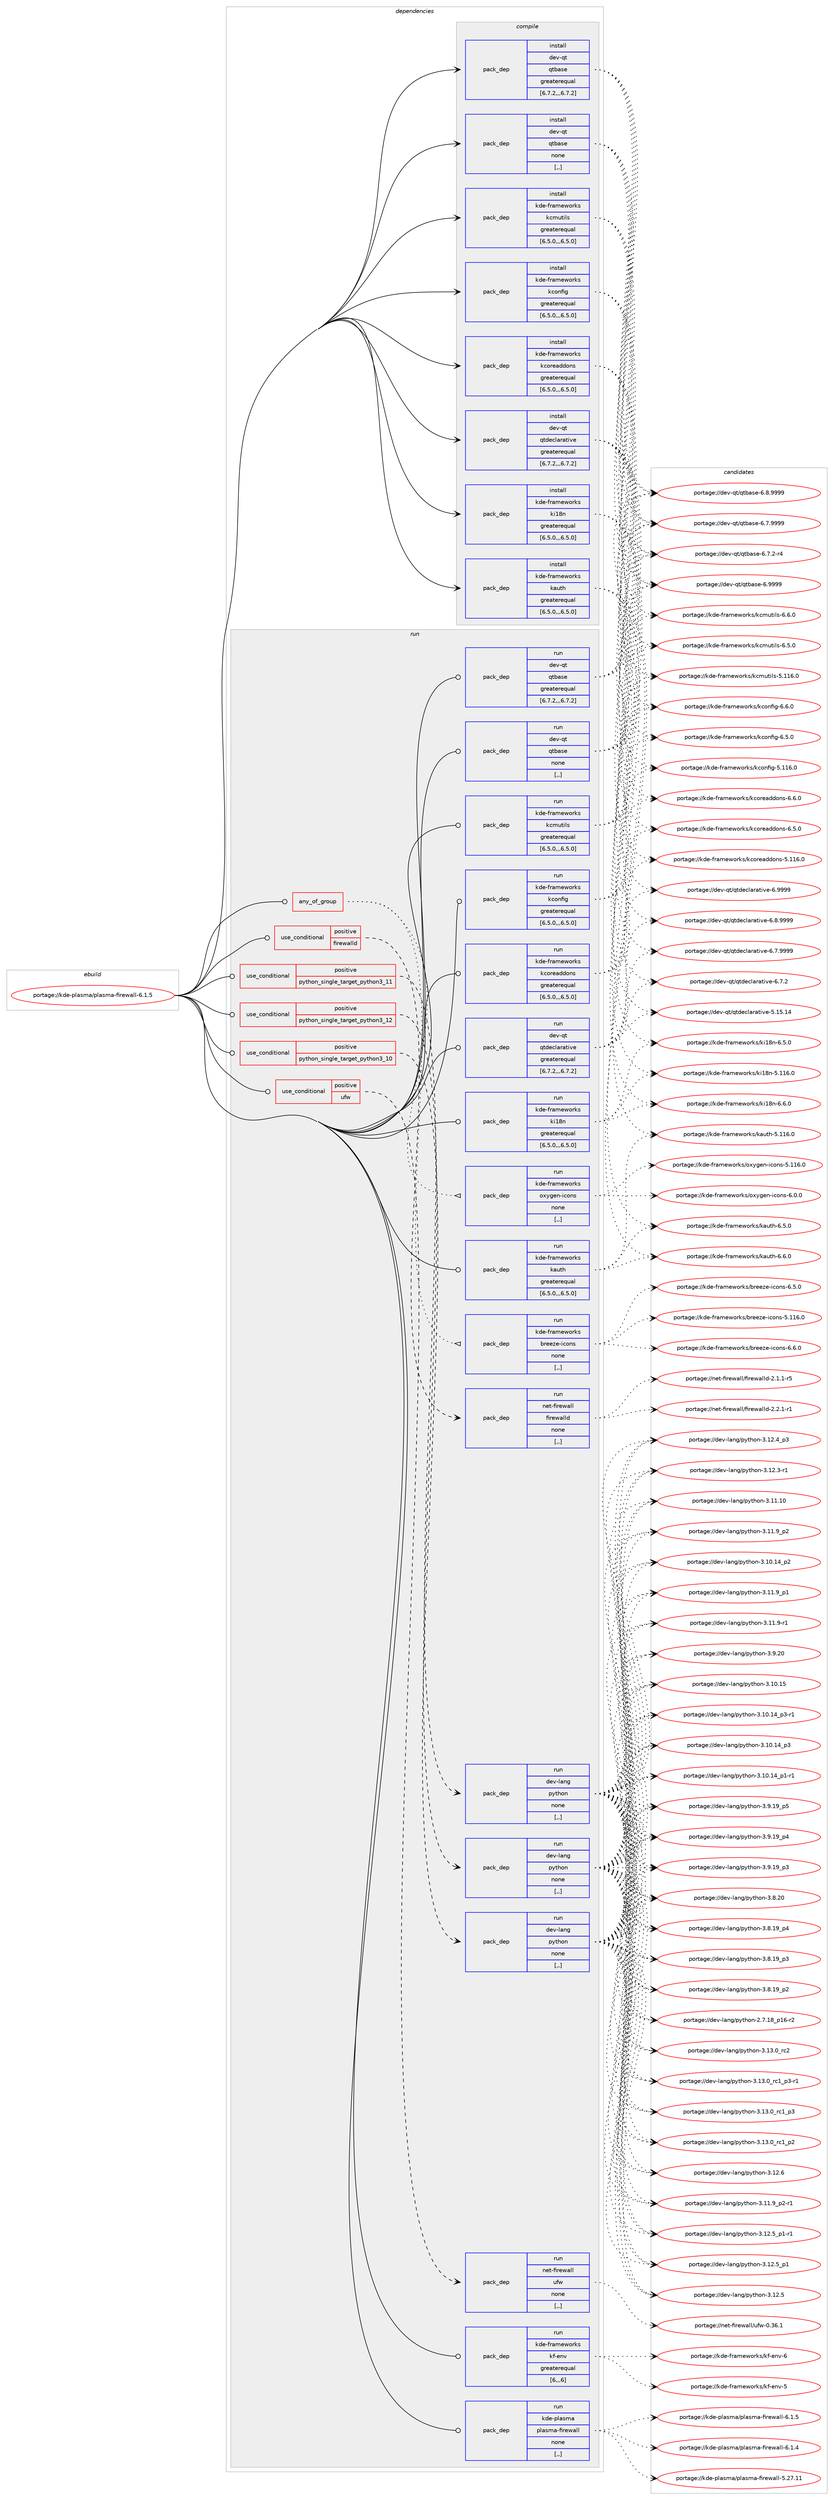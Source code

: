digraph prolog {

# *************
# Graph options
# *************

newrank=true;
concentrate=true;
compound=true;
graph [rankdir=LR,fontname=Helvetica,fontsize=10,ranksep=1.5];#, ranksep=2.5, nodesep=0.2];
edge  [arrowhead=vee];
node  [fontname=Helvetica,fontsize=10];

# **********
# The ebuild
# **********

subgraph cluster_leftcol {
color=gray;
label=<<i>ebuild</i>>;
id [label="portage://kde-plasma/plasma-firewall-6.1.5", color=red, width=4, href="../kde-plasma/plasma-firewall-6.1.5.svg"];
}

# ****************
# The dependencies
# ****************

subgraph cluster_midcol {
color=gray;
label=<<i>dependencies</i>>;
subgraph cluster_compile {
fillcolor="#eeeeee";
style=filled;
label=<<i>compile</i>>;
subgraph pack570674 {
dependency777311 [label=<<TABLE BORDER="0" CELLBORDER="1" CELLSPACING="0" CELLPADDING="4" WIDTH="220"><TR><TD ROWSPAN="6" CELLPADDING="30">pack_dep</TD></TR><TR><TD WIDTH="110">install</TD></TR><TR><TD>dev-qt</TD></TR><TR><TD>qtbase</TD></TR><TR><TD>greaterequal</TD></TR><TR><TD>[6.7.2,,,6.7.2]</TD></TR></TABLE>>, shape=none, color=blue];
}
id:e -> dependency777311:w [weight=20,style="solid",arrowhead="vee"];
subgraph pack570675 {
dependency777312 [label=<<TABLE BORDER="0" CELLBORDER="1" CELLSPACING="0" CELLPADDING="4" WIDTH="220"><TR><TD ROWSPAN="6" CELLPADDING="30">pack_dep</TD></TR><TR><TD WIDTH="110">install</TD></TR><TR><TD>dev-qt</TD></TR><TR><TD>qtbase</TD></TR><TR><TD>none</TD></TR><TR><TD>[,,]</TD></TR></TABLE>>, shape=none, color=blue];
}
id:e -> dependency777312:w [weight=20,style="solid",arrowhead="vee"];
subgraph pack570676 {
dependency777313 [label=<<TABLE BORDER="0" CELLBORDER="1" CELLSPACING="0" CELLPADDING="4" WIDTH="220"><TR><TD ROWSPAN="6" CELLPADDING="30">pack_dep</TD></TR><TR><TD WIDTH="110">install</TD></TR><TR><TD>dev-qt</TD></TR><TR><TD>qtdeclarative</TD></TR><TR><TD>greaterequal</TD></TR><TR><TD>[6.7.2,,,6.7.2]</TD></TR></TABLE>>, shape=none, color=blue];
}
id:e -> dependency777313:w [weight=20,style="solid",arrowhead="vee"];
subgraph pack570677 {
dependency777314 [label=<<TABLE BORDER="0" CELLBORDER="1" CELLSPACING="0" CELLPADDING="4" WIDTH="220"><TR><TD ROWSPAN="6" CELLPADDING="30">pack_dep</TD></TR><TR><TD WIDTH="110">install</TD></TR><TR><TD>kde-frameworks</TD></TR><TR><TD>kauth</TD></TR><TR><TD>greaterequal</TD></TR><TR><TD>[6.5.0,,,6.5.0]</TD></TR></TABLE>>, shape=none, color=blue];
}
id:e -> dependency777314:w [weight=20,style="solid",arrowhead="vee"];
subgraph pack570678 {
dependency777315 [label=<<TABLE BORDER="0" CELLBORDER="1" CELLSPACING="0" CELLPADDING="4" WIDTH="220"><TR><TD ROWSPAN="6" CELLPADDING="30">pack_dep</TD></TR><TR><TD WIDTH="110">install</TD></TR><TR><TD>kde-frameworks</TD></TR><TR><TD>kcmutils</TD></TR><TR><TD>greaterequal</TD></TR><TR><TD>[6.5.0,,,6.5.0]</TD></TR></TABLE>>, shape=none, color=blue];
}
id:e -> dependency777315:w [weight=20,style="solid",arrowhead="vee"];
subgraph pack570679 {
dependency777316 [label=<<TABLE BORDER="0" CELLBORDER="1" CELLSPACING="0" CELLPADDING="4" WIDTH="220"><TR><TD ROWSPAN="6" CELLPADDING="30">pack_dep</TD></TR><TR><TD WIDTH="110">install</TD></TR><TR><TD>kde-frameworks</TD></TR><TR><TD>kconfig</TD></TR><TR><TD>greaterequal</TD></TR><TR><TD>[6.5.0,,,6.5.0]</TD></TR></TABLE>>, shape=none, color=blue];
}
id:e -> dependency777316:w [weight=20,style="solid",arrowhead="vee"];
subgraph pack570680 {
dependency777317 [label=<<TABLE BORDER="0" CELLBORDER="1" CELLSPACING="0" CELLPADDING="4" WIDTH="220"><TR><TD ROWSPAN="6" CELLPADDING="30">pack_dep</TD></TR><TR><TD WIDTH="110">install</TD></TR><TR><TD>kde-frameworks</TD></TR><TR><TD>kcoreaddons</TD></TR><TR><TD>greaterequal</TD></TR><TR><TD>[6.5.0,,,6.5.0]</TD></TR></TABLE>>, shape=none, color=blue];
}
id:e -> dependency777317:w [weight=20,style="solid",arrowhead="vee"];
subgraph pack570681 {
dependency777318 [label=<<TABLE BORDER="0" CELLBORDER="1" CELLSPACING="0" CELLPADDING="4" WIDTH="220"><TR><TD ROWSPAN="6" CELLPADDING="30">pack_dep</TD></TR><TR><TD WIDTH="110">install</TD></TR><TR><TD>kde-frameworks</TD></TR><TR><TD>ki18n</TD></TR><TR><TD>greaterequal</TD></TR><TR><TD>[6.5.0,,,6.5.0]</TD></TR></TABLE>>, shape=none, color=blue];
}
id:e -> dependency777318:w [weight=20,style="solid",arrowhead="vee"];
}
subgraph cluster_compileandrun {
fillcolor="#eeeeee";
style=filled;
label=<<i>compile and run</i>>;
}
subgraph cluster_run {
fillcolor="#eeeeee";
style=filled;
label=<<i>run</i>>;
subgraph any5516 {
dependency777319 [label=<<TABLE BORDER="0" CELLBORDER="1" CELLSPACING="0" CELLPADDING="4"><TR><TD CELLPADDING="10">any_of_group</TD></TR></TABLE>>, shape=none, color=red];subgraph pack570682 {
dependency777320 [label=<<TABLE BORDER="0" CELLBORDER="1" CELLSPACING="0" CELLPADDING="4" WIDTH="220"><TR><TD ROWSPAN="6" CELLPADDING="30">pack_dep</TD></TR><TR><TD WIDTH="110">run</TD></TR><TR><TD>kde-frameworks</TD></TR><TR><TD>breeze-icons</TD></TR><TR><TD>none</TD></TR><TR><TD>[,,]</TD></TR></TABLE>>, shape=none, color=blue];
}
dependency777319:e -> dependency777320:w [weight=20,style="dotted",arrowhead="oinv"];
subgraph pack570683 {
dependency777321 [label=<<TABLE BORDER="0" CELLBORDER="1" CELLSPACING="0" CELLPADDING="4" WIDTH="220"><TR><TD ROWSPAN="6" CELLPADDING="30">pack_dep</TD></TR><TR><TD WIDTH="110">run</TD></TR><TR><TD>kde-frameworks</TD></TR><TR><TD>oxygen-icons</TD></TR><TR><TD>none</TD></TR><TR><TD>[,,]</TD></TR></TABLE>>, shape=none, color=blue];
}
dependency777319:e -> dependency777321:w [weight=20,style="dotted",arrowhead="oinv"];
}
id:e -> dependency777319:w [weight=20,style="solid",arrowhead="odot"];
subgraph cond200728 {
dependency777322 [label=<<TABLE BORDER="0" CELLBORDER="1" CELLSPACING="0" CELLPADDING="4"><TR><TD ROWSPAN="3" CELLPADDING="10">use_conditional</TD></TR><TR><TD>positive</TD></TR><TR><TD>firewalld</TD></TR></TABLE>>, shape=none, color=red];
subgraph pack570684 {
dependency777323 [label=<<TABLE BORDER="0" CELLBORDER="1" CELLSPACING="0" CELLPADDING="4" WIDTH="220"><TR><TD ROWSPAN="6" CELLPADDING="30">pack_dep</TD></TR><TR><TD WIDTH="110">run</TD></TR><TR><TD>net-firewall</TD></TR><TR><TD>firewalld</TD></TR><TR><TD>none</TD></TR><TR><TD>[,,]</TD></TR></TABLE>>, shape=none, color=blue];
}
dependency777322:e -> dependency777323:w [weight=20,style="dashed",arrowhead="vee"];
}
id:e -> dependency777322:w [weight=20,style="solid",arrowhead="odot"];
subgraph cond200729 {
dependency777324 [label=<<TABLE BORDER="0" CELLBORDER="1" CELLSPACING="0" CELLPADDING="4"><TR><TD ROWSPAN="3" CELLPADDING="10">use_conditional</TD></TR><TR><TD>positive</TD></TR><TR><TD>python_single_target_python3_10</TD></TR></TABLE>>, shape=none, color=red];
subgraph pack570685 {
dependency777325 [label=<<TABLE BORDER="0" CELLBORDER="1" CELLSPACING="0" CELLPADDING="4" WIDTH="220"><TR><TD ROWSPAN="6" CELLPADDING="30">pack_dep</TD></TR><TR><TD WIDTH="110">run</TD></TR><TR><TD>dev-lang</TD></TR><TR><TD>python</TD></TR><TR><TD>none</TD></TR><TR><TD>[,,]</TD></TR></TABLE>>, shape=none, color=blue];
}
dependency777324:e -> dependency777325:w [weight=20,style="dashed",arrowhead="vee"];
}
id:e -> dependency777324:w [weight=20,style="solid",arrowhead="odot"];
subgraph cond200730 {
dependency777326 [label=<<TABLE BORDER="0" CELLBORDER="1" CELLSPACING="0" CELLPADDING="4"><TR><TD ROWSPAN="3" CELLPADDING="10">use_conditional</TD></TR><TR><TD>positive</TD></TR><TR><TD>python_single_target_python3_11</TD></TR></TABLE>>, shape=none, color=red];
subgraph pack570686 {
dependency777327 [label=<<TABLE BORDER="0" CELLBORDER="1" CELLSPACING="0" CELLPADDING="4" WIDTH="220"><TR><TD ROWSPAN="6" CELLPADDING="30">pack_dep</TD></TR><TR><TD WIDTH="110">run</TD></TR><TR><TD>dev-lang</TD></TR><TR><TD>python</TD></TR><TR><TD>none</TD></TR><TR><TD>[,,]</TD></TR></TABLE>>, shape=none, color=blue];
}
dependency777326:e -> dependency777327:w [weight=20,style="dashed",arrowhead="vee"];
}
id:e -> dependency777326:w [weight=20,style="solid",arrowhead="odot"];
subgraph cond200731 {
dependency777328 [label=<<TABLE BORDER="0" CELLBORDER="1" CELLSPACING="0" CELLPADDING="4"><TR><TD ROWSPAN="3" CELLPADDING="10">use_conditional</TD></TR><TR><TD>positive</TD></TR><TR><TD>python_single_target_python3_12</TD></TR></TABLE>>, shape=none, color=red];
subgraph pack570687 {
dependency777329 [label=<<TABLE BORDER="0" CELLBORDER="1" CELLSPACING="0" CELLPADDING="4" WIDTH="220"><TR><TD ROWSPAN="6" CELLPADDING="30">pack_dep</TD></TR><TR><TD WIDTH="110">run</TD></TR><TR><TD>dev-lang</TD></TR><TR><TD>python</TD></TR><TR><TD>none</TD></TR><TR><TD>[,,]</TD></TR></TABLE>>, shape=none, color=blue];
}
dependency777328:e -> dependency777329:w [weight=20,style="dashed",arrowhead="vee"];
}
id:e -> dependency777328:w [weight=20,style="solid",arrowhead="odot"];
subgraph cond200732 {
dependency777330 [label=<<TABLE BORDER="0" CELLBORDER="1" CELLSPACING="0" CELLPADDING="4"><TR><TD ROWSPAN="3" CELLPADDING="10">use_conditional</TD></TR><TR><TD>positive</TD></TR><TR><TD>ufw</TD></TR></TABLE>>, shape=none, color=red];
subgraph pack570688 {
dependency777331 [label=<<TABLE BORDER="0" CELLBORDER="1" CELLSPACING="0" CELLPADDING="4" WIDTH="220"><TR><TD ROWSPAN="6" CELLPADDING="30">pack_dep</TD></TR><TR><TD WIDTH="110">run</TD></TR><TR><TD>net-firewall</TD></TR><TR><TD>ufw</TD></TR><TR><TD>none</TD></TR><TR><TD>[,,]</TD></TR></TABLE>>, shape=none, color=blue];
}
dependency777330:e -> dependency777331:w [weight=20,style="dashed",arrowhead="vee"];
}
id:e -> dependency777330:w [weight=20,style="solid",arrowhead="odot"];
subgraph pack570689 {
dependency777332 [label=<<TABLE BORDER="0" CELLBORDER="1" CELLSPACING="0" CELLPADDING="4" WIDTH="220"><TR><TD ROWSPAN="6" CELLPADDING="30">pack_dep</TD></TR><TR><TD WIDTH="110">run</TD></TR><TR><TD>dev-qt</TD></TR><TR><TD>qtbase</TD></TR><TR><TD>greaterequal</TD></TR><TR><TD>[6.7.2,,,6.7.2]</TD></TR></TABLE>>, shape=none, color=blue];
}
id:e -> dependency777332:w [weight=20,style="solid",arrowhead="odot"];
subgraph pack570690 {
dependency777333 [label=<<TABLE BORDER="0" CELLBORDER="1" CELLSPACING="0" CELLPADDING="4" WIDTH="220"><TR><TD ROWSPAN="6" CELLPADDING="30">pack_dep</TD></TR><TR><TD WIDTH="110">run</TD></TR><TR><TD>dev-qt</TD></TR><TR><TD>qtbase</TD></TR><TR><TD>none</TD></TR><TR><TD>[,,]</TD></TR></TABLE>>, shape=none, color=blue];
}
id:e -> dependency777333:w [weight=20,style="solid",arrowhead="odot"];
subgraph pack570691 {
dependency777334 [label=<<TABLE BORDER="0" CELLBORDER="1" CELLSPACING="0" CELLPADDING="4" WIDTH="220"><TR><TD ROWSPAN="6" CELLPADDING="30">pack_dep</TD></TR><TR><TD WIDTH="110">run</TD></TR><TR><TD>dev-qt</TD></TR><TR><TD>qtdeclarative</TD></TR><TR><TD>greaterequal</TD></TR><TR><TD>[6.7.2,,,6.7.2]</TD></TR></TABLE>>, shape=none, color=blue];
}
id:e -> dependency777334:w [weight=20,style="solid",arrowhead="odot"];
subgraph pack570692 {
dependency777335 [label=<<TABLE BORDER="0" CELLBORDER="1" CELLSPACING="0" CELLPADDING="4" WIDTH="220"><TR><TD ROWSPAN="6" CELLPADDING="30">pack_dep</TD></TR><TR><TD WIDTH="110">run</TD></TR><TR><TD>kde-frameworks</TD></TR><TR><TD>kauth</TD></TR><TR><TD>greaterequal</TD></TR><TR><TD>[6.5.0,,,6.5.0]</TD></TR></TABLE>>, shape=none, color=blue];
}
id:e -> dependency777335:w [weight=20,style="solid",arrowhead="odot"];
subgraph pack570693 {
dependency777336 [label=<<TABLE BORDER="0" CELLBORDER="1" CELLSPACING="0" CELLPADDING="4" WIDTH="220"><TR><TD ROWSPAN="6" CELLPADDING="30">pack_dep</TD></TR><TR><TD WIDTH="110">run</TD></TR><TR><TD>kde-frameworks</TD></TR><TR><TD>kcmutils</TD></TR><TR><TD>greaterequal</TD></TR><TR><TD>[6.5.0,,,6.5.0]</TD></TR></TABLE>>, shape=none, color=blue];
}
id:e -> dependency777336:w [weight=20,style="solid",arrowhead="odot"];
subgraph pack570694 {
dependency777337 [label=<<TABLE BORDER="0" CELLBORDER="1" CELLSPACING="0" CELLPADDING="4" WIDTH="220"><TR><TD ROWSPAN="6" CELLPADDING="30">pack_dep</TD></TR><TR><TD WIDTH="110">run</TD></TR><TR><TD>kde-frameworks</TD></TR><TR><TD>kconfig</TD></TR><TR><TD>greaterequal</TD></TR><TR><TD>[6.5.0,,,6.5.0]</TD></TR></TABLE>>, shape=none, color=blue];
}
id:e -> dependency777337:w [weight=20,style="solid",arrowhead="odot"];
subgraph pack570695 {
dependency777338 [label=<<TABLE BORDER="0" CELLBORDER="1" CELLSPACING="0" CELLPADDING="4" WIDTH="220"><TR><TD ROWSPAN="6" CELLPADDING="30">pack_dep</TD></TR><TR><TD WIDTH="110">run</TD></TR><TR><TD>kde-frameworks</TD></TR><TR><TD>kcoreaddons</TD></TR><TR><TD>greaterequal</TD></TR><TR><TD>[6.5.0,,,6.5.0]</TD></TR></TABLE>>, shape=none, color=blue];
}
id:e -> dependency777338:w [weight=20,style="solid",arrowhead="odot"];
subgraph pack570696 {
dependency777339 [label=<<TABLE BORDER="0" CELLBORDER="1" CELLSPACING="0" CELLPADDING="4" WIDTH="220"><TR><TD ROWSPAN="6" CELLPADDING="30">pack_dep</TD></TR><TR><TD WIDTH="110">run</TD></TR><TR><TD>kde-frameworks</TD></TR><TR><TD>kf-env</TD></TR><TR><TD>greaterequal</TD></TR><TR><TD>[6,,,6]</TD></TR></TABLE>>, shape=none, color=blue];
}
id:e -> dependency777339:w [weight=20,style="solid",arrowhead="odot"];
subgraph pack570697 {
dependency777340 [label=<<TABLE BORDER="0" CELLBORDER="1" CELLSPACING="0" CELLPADDING="4" WIDTH="220"><TR><TD ROWSPAN="6" CELLPADDING="30">pack_dep</TD></TR><TR><TD WIDTH="110">run</TD></TR><TR><TD>kde-frameworks</TD></TR><TR><TD>ki18n</TD></TR><TR><TD>greaterequal</TD></TR><TR><TD>[6.5.0,,,6.5.0]</TD></TR></TABLE>>, shape=none, color=blue];
}
id:e -> dependency777340:w [weight=20,style="solid",arrowhead="odot"];
subgraph pack570698 {
dependency777341 [label=<<TABLE BORDER="0" CELLBORDER="1" CELLSPACING="0" CELLPADDING="4" WIDTH="220"><TR><TD ROWSPAN="6" CELLPADDING="30">pack_dep</TD></TR><TR><TD WIDTH="110">run</TD></TR><TR><TD>kde-plasma</TD></TR><TR><TD>plasma-firewall</TD></TR><TR><TD>none</TD></TR><TR><TD>[,,]</TD></TR></TABLE>>, shape=none, color=blue];
}
id:e -> dependency777341:w [weight=20,style="solid",arrowhead="odot"];
}
}

# **************
# The candidates
# **************

subgraph cluster_choices {
rank=same;
color=gray;
label=<<i>candidates</i>>;

subgraph choice570674 {
color=black;
nodesep=1;
choice1001011184511311647113116989711510145544657575757 [label="portage://dev-qt/qtbase-6.9999", color=red, width=4,href="../dev-qt/qtbase-6.9999.svg"];
choice10010111845113116471131169897115101455446564657575757 [label="portage://dev-qt/qtbase-6.8.9999", color=red, width=4,href="../dev-qt/qtbase-6.8.9999.svg"];
choice10010111845113116471131169897115101455446554657575757 [label="portage://dev-qt/qtbase-6.7.9999", color=red, width=4,href="../dev-qt/qtbase-6.7.9999.svg"];
choice100101118451131164711311698971151014554465546504511452 [label="portage://dev-qt/qtbase-6.7.2-r4", color=red, width=4,href="../dev-qt/qtbase-6.7.2-r4.svg"];
dependency777311:e -> choice1001011184511311647113116989711510145544657575757:w [style=dotted,weight="100"];
dependency777311:e -> choice10010111845113116471131169897115101455446564657575757:w [style=dotted,weight="100"];
dependency777311:e -> choice10010111845113116471131169897115101455446554657575757:w [style=dotted,weight="100"];
dependency777311:e -> choice100101118451131164711311698971151014554465546504511452:w [style=dotted,weight="100"];
}
subgraph choice570675 {
color=black;
nodesep=1;
choice1001011184511311647113116989711510145544657575757 [label="portage://dev-qt/qtbase-6.9999", color=red, width=4,href="../dev-qt/qtbase-6.9999.svg"];
choice10010111845113116471131169897115101455446564657575757 [label="portage://dev-qt/qtbase-6.8.9999", color=red, width=4,href="../dev-qt/qtbase-6.8.9999.svg"];
choice10010111845113116471131169897115101455446554657575757 [label="portage://dev-qt/qtbase-6.7.9999", color=red, width=4,href="../dev-qt/qtbase-6.7.9999.svg"];
choice100101118451131164711311698971151014554465546504511452 [label="portage://dev-qt/qtbase-6.7.2-r4", color=red, width=4,href="../dev-qt/qtbase-6.7.2-r4.svg"];
dependency777312:e -> choice1001011184511311647113116989711510145544657575757:w [style=dotted,weight="100"];
dependency777312:e -> choice10010111845113116471131169897115101455446564657575757:w [style=dotted,weight="100"];
dependency777312:e -> choice10010111845113116471131169897115101455446554657575757:w [style=dotted,weight="100"];
dependency777312:e -> choice100101118451131164711311698971151014554465546504511452:w [style=dotted,weight="100"];
}
subgraph choice570676 {
color=black;
nodesep=1;
choice100101118451131164711311610010199108971149711610511810145544657575757 [label="portage://dev-qt/qtdeclarative-6.9999", color=red, width=4,href="../dev-qt/qtdeclarative-6.9999.svg"];
choice1001011184511311647113116100101991089711497116105118101455446564657575757 [label="portage://dev-qt/qtdeclarative-6.8.9999", color=red, width=4,href="../dev-qt/qtdeclarative-6.8.9999.svg"];
choice1001011184511311647113116100101991089711497116105118101455446554657575757 [label="portage://dev-qt/qtdeclarative-6.7.9999", color=red, width=4,href="../dev-qt/qtdeclarative-6.7.9999.svg"];
choice1001011184511311647113116100101991089711497116105118101455446554650 [label="portage://dev-qt/qtdeclarative-6.7.2", color=red, width=4,href="../dev-qt/qtdeclarative-6.7.2.svg"];
choice10010111845113116471131161001019910897114971161051181014553464953464952 [label="portage://dev-qt/qtdeclarative-5.15.14", color=red, width=4,href="../dev-qt/qtdeclarative-5.15.14.svg"];
dependency777313:e -> choice100101118451131164711311610010199108971149711610511810145544657575757:w [style=dotted,weight="100"];
dependency777313:e -> choice1001011184511311647113116100101991089711497116105118101455446564657575757:w [style=dotted,weight="100"];
dependency777313:e -> choice1001011184511311647113116100101991089711497116105118101455446554657575757:w [style=dotted,weight="100"];
dependency777313:e -> choice1001011184511311647113116100101991089711497116105118101455446554650:w [style=dotted,weight="100"];
dependency777313:e -> choice10010111845113116471131161001019910897114971161051181014553464953464952:w [style=dotted,weight="100"];
}
subgraph choice570677 {
color=black;
nodesep=1;
choice10710010145102114971091011191111141071154710797117116104455446544648 [label="portage://kde-frameworks/kauth-6.6.0", color=red, width=4,href="../kde-frameworks/kauth-6.6.0.svg"];
choice10710010145102114971091011191111141071154710797117116104455446534648 [label="portage://kde-frameworks/kauth-6.5.0", color=red, width=4,href="../kde-frameworks/kauth-6.5.0.svg"];
choice107100101451021149710910111911111410711547107971171161044553464949544648 [label="portage://kde-frameworks/kauth-5.116.0", color=red, width=4,href="../kde-frameworks/kauth-5.116.0.svg"];
dependency777314:e -> choice10710010145102114971091011191111141071154710797117116104455446544648:w [style=dotted,weight="100"];
dependency777314:e -> choice10710010145102114971091011191111141071154710797117116104455446534648:w [style=dotted,weight="100"];
dependency777314:e -> choice107100101451021149710910111911111410711547107971171161044553464949544648:w [style=dotted,weight="100"];
}
subgraph choice570678 {
color=black;
nodesep=1;
choice10710010145102114971091011191111141071154710799109117116105108115455446544648 [label="portage://kde-frameworks/kcmutils-6.6.0", color=red, width=4,href="../kde-frameworks/kcmutils-6.6.0.svg"];
choice10710010145102114971091011191111141071154710799109117116105108115455446534648 [label="portage://kde-frameworks/kcmutils-6.5.0", color=red, width=4,href="../kde-frameworks/kcmutils-6.5.0.svg"];
choice107100101451021149710910111911111410711547107991091171161051081154553464949544648 [label="portage://kde-frameworks/kcmutils-5.116.0", color=red, width=4,href="../kde-frameworks/kcmutils-5.116.0.svg"];
dependency777315:e -> choice10710010145102114971091011191111141071154710799109117116105108115455446544648:w [style=dotted,weight="100"];
dependency777315:e -> choice10710010145102114971091011191111141071154710799109117116105108115455446534648:w [style=dotted,weight="100"];
dependency777315:e -> choice107100101451021149710910111911111410711547107991091171161051081154553464949544648:w [style=dotted,weight="100"];
}
subgraph choice570679 {
color=black;
nodesep=1;
choice10710010145102114971091011191111141071154710799111110102105103455446544648 [label="portage://kde-frameworks/kconfig-6.6.0", color=red, width=4,href="../kde-frameworks/kconfig-6.6.0.svg"];
choice10710010145102114971091011191111141071154710799111110102105103455446534648 [label="portage://kde-frameworks/kconfig-6.5.0", color=red, width=4,href="../kde-frameworks/kconfig-6.5.0.svg"];
choice107100101451021149710910111911111410711547107991111101021051034553464949544648 [label="portage://kde-frameworks/kconfig-5.116.0", color=red, width=4,href="../kde-frameworks/kconfig-5.116.0.svg"];
dependency777316:e -> choice10710010145102114971091011191111141071154710799111110102105103455446544648:w [style=dotted,weight="100"];
dependency777316:e -> choice10710010145102114971091011191111141071154710799111110102105103455446534648:w [style=dotted,weight="100"];
dependency777316:e -> choice107100101451021149710910111911111410711547107991111101021051034553464949544648:w [style=dotted,weight="100"];
}
subgraph choice570680 {
color=black;
nodesep=1;
choice1071001014510211497109101119111114107115471079911111410197100100111110115455446544648 [label="portage://kde-frameworks/kcoreaddons-6.6.0", color=red, width=4,href="../kde-frameworks/kcoreaddons-6.6.0.svg"];
choice1071001014510211497109101119111114107115471079911111410197100100111110115455446534648 [label="portage://kde-frameworks/kcoreaddons-6.5.0", color=red, width=4,href="../kde-frameworks/kcoreaddons-6.5.0.svg"];
choice10710010145102114971091011191111141071154710799111114101971001001111101154553464949544648 [label="portage://kde-frameworks/kcoreaddons-5.116.0", color=red, width=4,href="../kde-frameworks/kcoreaddons-5.116.0.svg"];
dependency777317:e -> choice1071001014510211497109101119111114107115471079911111410197100100111110115455446544648:w [style=dotted,weight="100"];
dependency777317:e -> choice1071001014510211497109101119111114107115471079911111410197100100111110115455446534648:w [style=dotted,weight="100"];
dependency777317:e -> choice10710010145102114971091011191111141071154710799111114101971001001111101154553464949544648:w [style=dotted,weight="100"];
}
subgraph choice570681 {
color=black;
nodesep=1;
choice1071001014510211497109101119111114107115471071054956110455446544648 [label="portage://kde-frameworks/ki18n-6.6.0", color=red, width=4,href="../kde-frameworks/ki18n-6.6.0.svg"];
choice1071001014510211497109101119111114107115471071054956110455446534648 [label="portage://kde-frameworks/ki18n-6.5.0", color=red, width=4,href="../kde-frameworks/ki18n-6.5.0.svg"];
choice10710010145102114971091011191111141071154710710549561104553464949544648 [label="portage://kde-frameworks/ki18n-5.116.0", color=red, width=4,href="../kde-frameworks/ki18n-5.116.0.svg"];
dependency777318:e -> choice1071001014510211497109101119111114107115471071054956110455446544648:w [style=dotted,weight="100"];
dependency777318:e -> choice1071001014510211497109101119111114107115471071054956110455446534648:w [style=dotted,weight="100"];
dependency777318:e -> choice10710010145102114971091011191111141071154710710549561104553464949544648:w [style=dotted,weight="100"];
}
subgraph choice570682 {
color=black;
nodesep=1;
choice107100101451021149710910111911111410711547981141011011221014510599111110115455446544648 [label="portage://kde-frameworks/breeze-icons-6.6.0", color=red, width=4,href="../kde-frameworks/breeze-icons-6.6.0.svg"];
choice107100101451021149710910111911111410711547981141011011221014510599111110115455446534648 [label="portage://kde-frameworks/breeze-icons-6.5.0", color=red, width=4,href="../kde-frameworks/breeze-icons-6.5.0.svg"];
choice1071001014510211497109101119111114107115479811410110112210145105991111101154553464949544648 [label="portage://kde-frameworks/breeze-icons-5.116.0", color=red, width=4,href="../kde-frameworks/breeze-icons-5.116.0.svg"];
dependency777320:e -> choice107100101451021149710910111911111410711547981141011011221014510599111110115455446544648:w [style=dotted,weight="100"];
dependency777320:e -> choice107100101451021149710910111911111410711547981141011011221014510599111110115455446534648:w [style=dotted,weight="100"];
dependency777320:e -> choice1071001014510211497109101119111114107115479811410110112210145105991111101154553464949544648:w [style=dotted,weight="100"];
}
subgraph choice570683 {
color=black;
nodesep=1;
choice1071001014510211497109101119111114107115471111201211031011104510599111110115455446484648 [label="portage://kde-frameworks/oxygen-icons-6.0.0", color=red, width=4,href="../kde-frameworks/oxygen-icons-6.0.0.svg"];
choice10710010145102114971091011191111141071154711112012110310111045105991111101154553464949544648 [label="portage://kde-frameworks/oxygen-icons-5.116.0", color=red, width=4,href="../kde-frameworks/oxygen-icons-5.116.0.svg"];
dependency777321:e -> choice1071001014510211497109101119111114107115471111201211031011104510599111110115455446484648:w [style=dotted,weight="100"];
dependency777321:e -> choice10710010145102114971091011191111141071154711112012110310111045105991111101154553464949544648:w [style=dotted,weight="100"];
}
subgraph choice570684 {
color=black;
nodesep=1;
choice110101116451021051141011199710810847102105114101119971081081004550465046494511449 [label="portage://net-firewall/firewalld-2.2.1-r1", color=red, width=4,href="../net-firewall/firewalld-2.2.1-r1.svg"];
choice110101116451021051141011199710810847102105114101119971081081004550464946494511453 [label="portage://net-firewall/firewalld-2.1.1-r5", color=red, width=4,href="../net-firewall/firewalld-2.1.1-r5.svg"];
dependency777323:e -> choice110101116451021051141011199710810847102105114101119971081081004550465046494511449:w [style=dotted,weight="100"];
dependency777323:e -> choice110101116451021051141011199710810847102105114101119971081081004550464946494511453:w [style=dotted,weight="100"];
}
subgraph choice570685 {
color=black;
nodesep=1;
choice10010111845108971101034711212111610411111045514649514648951149950 [label="portage://dev-lang/python-3.13.0_rc2", color=red, width=4,href="../dev-lang/python-3.13.0_rc2.svg"];
choice1001011184510897110103471121211161041111104551464951464895114994995112514511449 [label="portage://dev-lang/python-3.13.0_rc1_p3-r1", color=red, width=4,href="../dev-lang/python-3.13.0_rc1_p3-r1.svg"];
choice100101118451089711010347112121116104111110455146495146489511499499511251 [label="portage://dev-lang/python-3.13.0_rc1_p3", color=red, width=4,href="../dev-lang/python-3.13.0_rc1_p3.svg"];
choice100101118451089711010347112121116104111110455146495146489511499499511250 [label="portage://dev-lang/python-3.13.0_rc1_p2", color=red, width=4,href="../dev-lang/python-3.13.0_rc1_p2.svg"];
choice10010111845108971101034711212111610411111045514649504654 [label="portage://dev-lang/python-3.12.6", color=red, width=4,href="../dev-lang/python-3.12.6.svg"];
choice1001011184510897110103471121211161041111104551464950465395112494511449 [label="portage://dev-lang/python-3.12.5_p1-r1", color=red, width=4,href="../dev-lang/python-3.12.5_p1-r1.svg"];
choice100101118451089711010347112121116104111110455146495046539511249 [label="portage://dev-lang/python-3.12.5_p1", color=red, width=4,href="../dev-lang/python-3.12.5_p1.svg"];
choice10010111845108971101034711212111610411111045514649504653 [label="portage://dev-lang/python-3.12.5", color=red, width=4,href="../dev-lang/python-3.12.5.svg"];
choice100101118451089711010347112121116104111110455146495046529511251 [label="portage://dev-lang/python-3.12.4_p3", color=red, width=4,href="../dev-lang/python-3.12.4_p3.svg"];
choice100101118451089711010347112121116104111110455146495046514511449 [label="portage://dev-lang/python-3.12.3-r1", color=red, width=4,href="../dev-lang/python-3.12.3-r1.svg"];
choice1001011184510897110103471121211161041111104551464949464948 [label="portage://dev-lang/python-3.11.10", color=red, width=4,href="../dev-lang/python-3.11.10.svg"];
choice1001011184510897110103471121211161041111104551464949465795112504511449 [label="portage://dev-lang/python-3.11.9_p2-r1", color=red, width=4,href="../dev-lang/python-3.11.9_p2-r1.svg"];
choice100101118451089711010347112121116104111110455146494946579511250 [label="portage://dev-lang/python-3.11.9_p2", color=red, width=4,href="../dev-lang/python-3.11.9_p2.svg"];
choice100101118451089711010347112121116104111110455146494946579511249 [label="portage://dev-lang/python-3.11.9_p1", color=red, width=4,href="../dev-lang/python-3.11.9_p1.svg"];
choice100101118451089711010347112121116104111110455146494946574511449 [label="portage://dev-lang/python-3.11.9-r1", color=red, width=4,href="../dev-lang/python-3.11.9-r1.svg"];
choice1001011184510897110103471121211161041111104551464948464953 [label="portage://dev-lang/python-3.10.15", color=red, width=4,href="../dev-lang/python-3.10.15.svg"];
choice100101118451089711010347112121116104111110455146494846495295112514511449 [label="portage://dev-lang/python-3.10.14_p3-r1", color=red, width=4,href="../dev-lang/python-3.10.14_p3-r1.svg"];
choice10010111845108971101034711212111610411111045514649484649529511251 [label="portage://dev-lang/python-3.10.14_p3", color=red, width=4,href="../dev-lang/python-3.10.14_p3.svg"];
choice10010111845108971101034711212111610411111045514649484649529511250 [label="portage://dev-lang/python-3.10.14_p2", color=red, width=4,href="../dev-lang/python-3.10.14_p2.svg"];
choice100101118451089711010347112121116104111110455146494846495295112494511449 [label="portage://dev-lang/python-3.10.14_p1-r1", color=red, width=4,href="../dev-lang/python-3.10.14_p1-r1.svg"];
choice10010111845108971101034711212111610411111045514657465048 [label="portage://dev-lang/python-3.9.20", color=red, width=4,href="../dev-lang/python-3.9.20.svg"];
choice100101118451089711010347112121116104111110455146574649579511253 [label="portage://dev-lang/python-3.9.19_p5", color=red, width=4,href="../dev-lang/python-3.9.19_p5.svg"];
choice100101118451089711010347112121116104111110455146574649579511252 [label="portage://dev-lang/python-3.9.19_p4", color=red, width=4,href="../dev-lang/python-3.9.19_p4.svg"];
choice100101118451089711010347112121116104111110455146574649579511251 [label="portage://dev-lang/python-3.9.19_p3", color=red, width=4,href="../dev-lang/python-3.9.19_p3.svg"];
choice10010111845108971101034711212111610411111045514656465048 [label="portage://dev-lang/python-3.8.20", color=red, width=4,href="../dev-lang/python-3.8.20.svg"];
choice100101118451089711010347112121116104111110455146564649579511252 [label="portage://dev-lang/python-3.8.19_p4", color=red, width=4,href="../dev-lang/python-3.8.19_p4.svg"];
choice100101118451089711010347112121116104111110455146564649579511251 [label="portage://dev-lang/python-3.8.19_p3", color=red, width=4,href="../dev-lang/python-3.8.19_p3.svg"];
choice100101118451089711010347112121116104111110455146564649579511250 [label="portage://dev-lang/python-3.8.19_p2", color=red, width=4,href="../dev-lang/python-3.8.19_p2.svg"];
choice100101118451089711010347112121116104111110455046554649569511249544511450 [label="portage://dev-lang/python-2.7.18_p16-r2", color=red, width=4,href="../dev-lang/python-2.7.18_p16-r2.svg"];
dependency777325:e -> choice10010111845108971101034711212111610411111045514649514648951149950:w [style=dotted,weight="100"];
dependency777325:e -> choice1001011184510897110103471121211161041111104551464951464895114994995112514511449:w [style=dotted,weight="100"];
dependency777325:e -> choice100101118451089711010347112121116104111110455146495146489511499499511251:w [style=dotted,weight="100"];
dependency777325:e -> choice100101118451089711010347112121116104111110455146495146489511499499511250:w [style=dotted,weight="100"];
dependency777325:e -> choice10010111845108971101034711212111610411111045514649504654:w [style=dotted,weight="100"];
dependency777325:e -> choice1001011184510897110103471121211161041111104551464950465395112494511449:w [style=dotted,weight="100"];
dependency777325:e -> choice100101118451089711010347112121116104111110455146495046539511249:w [style=dotted,weight="100"];
dependency777325:e -> choice10010111845108971101034711212111610411111045514649504653:w [style=dotted,weight="100"];
dependency777325:e -> choice100101118451089711010347112121116104111110455146495046529511251:w [style=dotted,weight="100"];
dependency777325:e -> choice100101118451089711010347112121116104111110455146495046514511449:w [style=dotted,weight="100"];
dependency777325:e -> choice1001011184510897110103471121211161041111104551464949464948:w [style=dotted,weight="100"];
dependency777325:e -> choice1001011184510897110103471121211161041111104551464949465795112504511449:w [style=dotted,weight="100"];
dependency777325:e -> choice100101118451089711010347112121116104111110455146494946579511250:w [style=dotted,weight="100"];
dependency777325:e -> choice100101118451089711010347112121116104111110455146494946579511249:w [style=dotted,weight="100"];
dependency777325:e -> choice100101118451089711010347112121116104111110455146494946574511449:w [style=dotted,weight="100"];
dependency777325:e -> choice1001011184510897110103471121211161041111104551464948464953:w [style=dotted,weight="100"];
dependency777325:e -> choice100101118451089711010347112121116104111110455146494846495295112514511449:w [style=dotted,weight="100"];
dependency777325:e -> choice10010111845108971101034711212111610411111045514649484649529511251:w [style=dotted,weight="100"];
dependency777325:e -> choice10010111845108971101034711212111610411111045514649484649529511250:w [style=dotted,weight="100"];
dependency777325:e -> choice100101118451089711010347112121116104111110455146494846495295112494511449:w [style=dotted,weight="100"];
dependency777325:e -> choice10010111845108971101034711212111610411111045514657465048:w [style=dotted,weight="100"];
dependency777325:e -> choice100101118451089711010347112121116104111110455146574649579511253:w [style=dotted,weight="100"];
dependency777325:e -> choice100101118451089711010347112121116104111110455146574649579511252:w [style=dotted,weight="100"];
dependency777325:e -> choice100101118451089711010347112121116104111110455146574649579511251:w [style=dotted,weight="100"];
dependency777325:e -> choice10010111845108971101034711212111610411111045514656465048:w [style=dotted,weight="100"];
dependency777325:e -> choice100101118451089711010347112121116104111110455146564649579511252:w [style=dotted,weight="100"];
dependency777325:e -> choice100101118451089711010347112121116104111110455146564649579511251:w [style=dotted,weight="100"];
dependency777325:e -> choice100101118451089711010347112121116104111110455146564649579511250:w [style=dotted,weight="100"];
dependency777325:e -> choice100101118451089711010347112121116104111110455046554649569511249544511450:w [style=dotted,weight="100"];
}
subgraph choice570686 {
color=black;
nodesep=1;
choice10010111845108971101034711212111610411111045514649514648951149950 [label="portage://dev-lang/python-3.13.0_rc2", color=red, width=4,href="../dev-lang/python-3.13.0_rc2.svg"];
choice1001011184510897110103471121211161041111104551464951464895114994995112514511449 [label="portage://dev-lang/python-3.13.0_rc1_p3-r1", color=red, width=4,href="../dev-lang/python-3.13.0_rc1_p3-r1.svg"];
choice100101118451089711010347112121116104111110455146495146489511499499511251 [label="portage://dev-lang/python-3.13.0_rc1_p3", color=red, width=4,href="../dev-lang/python-3.13.0_rc1_p3.svg"];
choice100101118451089711010347112121116104111110455146495146489511499499511250 [label="portage://dev-lang/python-3.13.0_rc1_p2", color=red, width=4,href="../dev-lang/python-3.13.0_rc1_p2.svg"];
choice10010111845108971101034711212111610411111045514649504654 [label="portage://dev-lang/python-3.12.6", color=red, width=4,href="../dev-lang/python-3.12.6.svg"];
choice1001011184510897110103471121211161041111104551464950465395112494511449 [label="portage://dev-lang/python-3.12.5_p1-r1", color=red, width=4,href="../dev-lang/python-3.12.5_p1-r1.svg"];
choice100101118451089711010347112121116104111110455146495046539511249 [label="portage://dev-lang/python-3.12.5_p1", color=red, width=4,href="../dev-lang/python-3.12.5_p1.svg"];
choice10010111845108971101034711212111610411111045514649504653 [label="portage://dev-lang/python-3.12.5", color=red, width=4,href="../dev-lang/python-3.12.5.svg"];
choice100101118451089711010347112121116104111110455146495046529511251 [label="portage://dev-lang/python-3.12.4_p3", color=red, width=4,href="../dev-lang/python-3.12.4_p3.svg"];
choice100101118451089711010347112121116104111110455146495046514511449 [label="portage://dev-lang/python-3.12.3-r1", color=red, width=4,href="../dev-lang/python-3.12.3-r1.svg"];
choice1001011184510897110103471121211161041111104551464949464948 [label="portage://dev-lang/python-3.11.10", color=red, width=4,href="../dev-lang/python-3.11.10.svg"];
choice1001011184510897110103471121211161041111104551464949465795112504511449 [label="portage://dev-lang/python-3.11.9_p2-r1", color=red, width=4,href="../dev-lang/python-3.11.9_p2-r1.svg"];
choice100101118451089711010347112121116104111110455146494946579511250 [label="portage://dev-lang/python-3.11.9_p2", color=red, width=4,href="../dev-lang/python-3.11.9_p2.svg"];
choice100101118451089711010347112121116104111110455146494946579511249 [label="portage://dev-lang/python-3.11.9_p1", color=red, width=4,href="../dev-lang/python-3.11.9_p1.svg"];
choice100101118451089711010347112121116104111110455146494946574511449 [label="portage://dev-lang/python-3.11.9-r1", color=red, width=4,href="../dev-lang/python-3.11.9-r1.svg"];
choice1001011184510897110103471121211161041111104551464948464953 [label="portage://dev-lang/python-3.10.15", color=red, width=4,href="../dev-lang/python-3.10.15.svg"];
choice100101118451089711010347112121116104111110455146494846495295112514511449 [label="portage://dev-lang/python-3.10.14_p3-r1", color=red, width=4,href="../dev-lang/python-3.10.14_p3-r1.svg"];
choice10010111845108971101034711212111610411111045514649484649529511251 [label="portage://dev-lang/python-3.10.14_p3", color=red, width=4,href="../dev-lang/python-3.10.14_p3.svg"];
choice10010111845108971101034711212111610411111045514649484649529511250 [label="portage://dev-lang/python-3.10.14_p2", color=red, width=4,href="../dev-lang/python-3.10.14_p2.svg"];
choice100101118451089711010347112121116104111110455146494846495295112494511449 [label="portage://dev-lang/python-3.10.14_p1-r1", color=red, width=4,href="../dev-lang/python-3.10.14_p1-r1.svg"];
choice10010111845108971101034711212111610411111045514657465048 [label="portage://dev-lang/python-3.9.20", color=red, width=4,href="../dev-lang/python-3.9.20.svg"];
choice100101118451089711010347112121116104111110455146574649579511253 [label="portage://dev-lang/python-3.9.19_p5", color=red, width=4,href="../dev-lang/python-3.9.19_p5.svg"];
choice100101118451089711010347112121116104111110455146574649579511252 [label="portage://dev-lang/python-3.9.19_p4", color=red, width=4,href="../dev-lang/python-3.9.19_p4.svg"];
choice100101118451089711010347112121116104111110455146574649579511251 [label="portage://dev-lang/python-3.9.19_p3", color=red, width=4,href="../dev-lang/python-3.9.19_p3.svg"];
choice10010111845108971101034711212111610411111045514656465048 [label="portage://dev-lang/python-3.8.20", color=red, width=4,href="../dev-lang/python-3.8.20.svg"];
choice100101118451089711010347112121116104111110455146564649579511252 [label="portage://dev-lang/python-3.8.19_p4", color=red, width=4,href="../dev-lang/python-3.8.19_p4.svg"];
choice100101118451089711010347112121116104111110455146564649579511251 [label="portage://dev-lang/python-3.8.19_p3", color=red, width=4,href="../dev-lang/python-3.8.19_p3.svg"];
choice100101118451089711010347112121116104111110455146564649579511250 [label="portage://dev-lang/python-3.8.19_p2", color=red, width=4,href="../dev-lang/python-3.8.19_p2.svg"];
choice100101118451089711010347112121116104111110455046554649569511249544511450 [label="portage://dev-lang/python-2.7.18_p16-r2", color=red, width=4,href="../dev-lang/python-2.7.18_p16-r2.svg"];
dependency777327:e -> choice10010111845108971101034711212111610411111045514649514648951149950:w [style=dotted,weight="100"];
dependency777327:e -> choice1001011184510897110103471121211161041111104551464951464895114994995112514511449:w [style=dotted,weight="100"];
dependency777327:e -> choice100101118451089711010347112121116104111110455146495146489511499499511251:w [style=dotted,weight="100"];
dependency777327:e -> choice100101118451089711010347112121116104111110455146495146489511499499511250:w [style=dotted,weight="100"];
dependency777327:e -> choice10010111845108971101034711212111610411111045514649504654:w [style=dotted,weight="100"];
dependency777327:e -> choice1001011184510897110103471121211161041111104551464950465395112494511449:w [style=dotted,weight="100"];
dependency777327:e -> choice100101118451089711010347112121116104111110455146495046539511249:w [style=dotted,weight="100"];
dependency777327:e -> choice10010111845108971101034711212111610411111045514649504653:w [style=dotted,weight="100"];
dependency777327:e -> choice100101118451089711010347112121116104111110455146495046529511251:w [style=dotted,weight="100"];
dependency777327:e -> choice100101118451089711010347112121116104111110455146495046514511449:w [style=dotted,weight="100"];
dependency777327:e -> choice1001011184510897110103471121211161041111104551464949464948:w [style=dotted,weight="100"];
dependency777327:e -> choice1001011184510897110103471121211161041111104551464949465795112504511449:w [style=dotted,weight="100"];
dependency777327:e -> choice100101118451089711010347112121116104111110455146494946579511250:w [style=dotted,weight="100"];
dependency777327:e -> choice100101118451089711010347112121116104111110455146494946579511249:w [style=dotted,weight="100"];
dependency777327:e -> choice100101118451089711010347112121116104111110455146494946574511449:w [style=dotted,weight="100"];
dependency777327:e -> choice1001011184510897110103471121211161041111104551464948464953:w [style=dotted,weight="100"];
dependency777327:e -> choice100101118451089711010347112121116104111110455146494846495295112514511449:w [style=dotted,weight="100"];
dependency777327:e -> choice10010111845108971101034711212111610411111045514649484649529511251:w [style=dotted,weight="100"];
dependency777327:e -> choice10010111845108971101034711212111610411111045514649484649529511250:w [style=dotted,weight="100"];
dependency777327:e -> choice100101118451089711010347112121116104111110455146494846495295112494511449:w [style=dotted,weight="100"];
dependency777327:e -> choice10010111845108971101034711212111610411111045514657465048:w [style=dotted,weight="100"];
dependency777327:e -> choice100101118451089711010347112121116104111110455146574649579511253:w [style=dotted,weight="100"];
dependency777327:e -> choice100101118451089711010347112121116104111110455146574649579511252:w [style=dotted,weight="100"];
dependency777327:e -> choice100101118451089711010347112121116104111110455146574649579511251:w [style=dotted,weight="100"];
dependency777327:e -> choice10010111845108971101034711212111610411111045514656465048:w [style=dotted,weight="100"];
dependency777327:e -> choice100101118451089711010347112121116104111110455146564649579511252:w [style=dotted,weight="100"];
dependency777327:e -> choice100101118451089711010347112121116104111110455146564649579511251:w [style=dotted,weight="100"];
dependency777327:e -> choice100101118451089711010347112121116104111110455146564649579511250:w [style=dotted,weight="100"];
dependency777327:e -> choice100101118451089711010347112121116104111110455046554649569511249544511450:w [style=dotted,weight="100"];
}
subgraph choice570687 {
color=black;
nodesep=1;
choice10010111845108971101034711212111610411111045514649514648951149950 [label="portage://dev-lang/python-3.13.0_rc2", color=red, width=4,href="../dev-lang/python-3.13.0_rc2.svg"];
choice1001011184510897110103471121211161041111104551464951464895114994995112514511449 [label="portage://dev-lang/python-3.13.0_rc1_p3-r1", color=red, width=4,href="../dev-lang/python-3.13.0_rc1_p3-r1.svg"];
choice100101118451089711010347112121116104111110455146495146489511499499511251 [label="portage://dev-lang/python-3.13.0_rc1_p3", color=red, width=4,href="../dev-lang/python-3.13.0_rc1_p3.svg"];
choice100101118451089711010347112121116104111110455146495146489511499499511250 [label="portage://dev-lang/python-3.13.0_rc1_p2", color=red, width=4,href="../dev-lang/python-3.13.0_rc1_p2.svg"];
choice10010111845108971101034711212111610411111045514649504654 [label="portage://dev-lang/python-3.12.6", color=red, width=4,href="../dev-lang/python-3.12.6.svg"];
choice1001011184510897110103471121211161041111104551464950465395112494511449 [label="portage://dev-lang/python-3.12.5_p1-r1", color=red, width=4,href="../dev-lang/python-3.12.5_p1-r1.svg"];
choice100101118451089711010347112121116104111110455146495046539511249 [label="portage://dev-lang/python-3.12.5_p1", color=red, width=4,href="../dev-lang/python-3.12.5_p1.svg"];
choice10010111845108971101034711212111610411111045514649504653 [label="portage://dev-lang/python-3.12.5", color=red, width=4,href="../dev-lang/python-3.12.5.svg"];
choice100101118451089711010347112121116104111110455146495046529511251 [label="portage://dev-lang/python-3.12.4_p3", color=red, width=4,href="../dev-lang/python-3.12.4_p3.svg"];
choice100101118451089711010347112121116104111110455146495046514511449 [label="portage://dev-lang/python-3.12.3-r1", color=red, width=4,href="../dev-lang/python-3.12.3-r1.svg"];
choice1001011184510897110103471121211161041111104551464949464948 [label="portage://dev-lang/python-3.11.10", color=red, width=4,href="../dev-lang/python-3.11.10.svg"];
choice1001011184510897110103471121211161041111104551464949465795112504511449 [label="portage://dev-lang/python-3.11.9_p2-r1", color=red, width=4,href="../dev-lang/python-3.11.9_p2-r1.svg"];
choice100101118451089711010347112121116104111110455146494946579511250 [label="portage://dev-lang/python-3.11.9_p2", color=red, width=4,href="../dev-lang/python-3.11.9_p2.svg"];
choice100101118451089711010347112121116104111110455146494946579511249 [label="portage://dev-lang/python-3.11.9_p1", color=red, width=4,href="../dev-lang/python-3.11.9_p1.svg"];
choice100101118451089711010347112121116104111110455146494946574511449 [label="portage://dev-lang/python-3.11.9-r1", color=red, width=4,href="../dev-lang/python-3.11.9-r1.svg"];
choice1001011184510897110103471121211161041111104551464948464953 [label="portage://dev-lang/python-3.10.15", color=red, width=4,href="../dev-lang/python-3.10.15.svg"];
choice100101118451089711010347112121116104111110455146494846495295112514511449 [label="portage://dev-lang/python-3.10.14_p3-r1", color=red, width=4,href="../dev-lang/python-3.10.14_p3-r1.svg"];
choice10010111845108971101034711212111610411111045514649484649529511251 [label="portage://dev-lang/python-3.10.14_p3", color=red, width=4,href="../dev-lang/python-3.10.14_p3.svg"];
choice10010111845108971101034711212111610411111045514649484649529511250 [label="portage://dev-lang/python-3.10.14_p2", color=red, width=4,href="../dev-lang/python-3.10.14_p2.svg"];
choice100101118451089711010347112121116104111110455146494846495295112494511449 [label="portage://dev-lang/python-3.10.14_p1-r1", color=red, width=4,href="../dev-lang/python-3.10.14_p1-r1.svg"];
choice10010111845108971101034711212111610411111045514657465048 [label="portage://dev-lang/python-3.9.20", color=red, width=4,href="../dev-lang/python-3.9.20.svg"];
choice100101118451089711010347112121116104111110455146574649579511253 [label="portage://dev-lang/python-3.9.19_p5", color=red, width=4,href="../dev-lang/python-3.9.19_p5.svg"];
choice100101118451089711010347112121116104111110455146574649579511252 [label="portage://dev-lang/python-3.9.19_p4", color=red, width=4,href="../dev-lang/python-3.9.19_p4.svg"];
choice100101118451089711010347112121116104111110455146574649579511251 [label="portage://dev-lang/python-3.9.19_p3", color=red, width=4,href="../dev-lang/python-3.9.19_p3.svg"];
choice10010111845108971101034711212111610411111045514656465048 [label="portage://dev-lang/python-3.8.20", color=red, width=4,href="../dev-lang/python-3.8.20.svg"];
choice100101118451089711010347112121116104111110455146564649579511252 [label="portage://dev-lang/python-3.8.19_p4", color=red, width=4,href="../dev-lang/python-3.8.19_p4.svg"];
choice100101118451089711010347112121116104111110455146564649579511251 [label="portage://dev-lang/python-3.8.19_p3", color=red, width=4,href="../dev-lang/python-3.8.19_p3.svg"];
choice100101118451089711010347112121116104111110455146564649579511250 [label="portage://dev-lang/python-3.8.19_p2", color=red, width=4,href="../dev-lang/python-3.8.19_p2.svg"];
choice100101118451089711010347112121116104111110455046554649569511249544511450 [label="portage://dev-lang/python-2.7.18_p16-r2", color=red, width=4,href="../dev-lang/python-2.7.18_p16-r2.svg"];
dependency777329:e -> choice10010111845108971101034711212111610411111045514649514648951149950:w [style=dotted,weight="100"];
dependency777329:e -> choice1001011184510897110103471121211161041111104551464951464895114994995112514511449:w [style=dotted,weight="100"];
dependency777329:e -> choice100101118451089711010347112121116104111110455146495146489511499499511251:w [style=dotted,weight="100"];
dependency777329:e -> choice100101118451089711010347112121116104111110455146495146489511499499511250:w [style=dotted,weight="100"];
dependency777329:e -> choice10010111845108971101034711212111610411111045514649504654:w [style=dotted,weight="100"];
dependency777329:e -> choice1001011184510897110103471121211161041111104551464950465395112494511449:w [style=dotted,weight="100"];
dependency777329:e -> choice100101118451089711010347112121116104111110455146495046539511249:w [style=dotted,weight="100"];
dependency777329:e -> choice10010111845108971101034711212111610411111045514649504653:w [style=dotted,weight="100"];
dependency777329:e -> choice100101118451089711010347112121116104111110455146495046529511251:w [style=dotted,weight="100"];
dependency777329:e -> choice100101118451089711010347112121116104111110455146495046514511449:w [style=dotted,weight="100"];
dependency777329:e -> choice1001011184510897110103471121211161041111104551464949464948:w [style=dotted,weight="100"];
dependency777329:e -> choice1001011184510897110103471121211161041111104551464949465795112504511449:w [style=dotted,weight="100"];
dependency777329:e -> choice100101118451089711010347112121116104111110455146494946579511250:w [style=dotted,weight="100"];
dependency777329:e -> choice100101118451089711010347112121116104111110455146494946579511249:w [style=dotted,weight="100"];
dependency777329:e -> choice100101118451089711010347112121116104111110455146494946574511449:w [style=dotted,weight="100"];
dependency777329:e -> choice1001011184510897110103471121211161041111104551464948464953:w [style=dotted,weight="100"];
dependency777329:e -> choice100101118451089711010347112121116104111110455146494846495295112514511449:w [style=dotted,weight="100"];
dependency777329:e -> choice10010111845108971101034711212111610411111045514649484649529511251:w [style=dotted,weight="100"];
dependency777329:e -> choice10010111845108971101034711212111610411111045514649484649529511250:w [style=dotted,weight="100"];
dependency777329:e -> choice100101118451089711010347112121116104111110455146494846495295112494511449:w [style=dotted,weight="100"];
dependency777329:e -> choice10010111845108971101034711212111610411111045514657465048:w [style=dotted,weight="100"];
dependency777329:e -> choice100101118451089711010347112121116104111110455146574649579511253:w [style=dotted,weight="100"];
dependency777329:e -> choice100101118451089711010347112121116104111110455146574649579511252:w [style=dotted,weight="100"];
dependency777329:e -> choice100101118451089711010347112121116104111110455146574649579511251:w [style=dotted,weight="100"];
dependency777329:e -> choice10010111845108971101034711212111610411111045514656465048:w [style=dotted,weight="100"];
dependency777329:e -> choice100101118451089711010347112121116104111110455146564649579511252:w [style=dotted,weight="100"];
dependency777329:e -> choice100101118451089711010347112121116104111110455146564649579511251:w [style=dotted,weight="100"];
dependency777329:e -> choice100101118451089711010347112121116104111110455146564649579511250:w [style=dotted,weight="100"];
dependency777329:e -> choice100101118451089711010347112121116104111110455046554649569511249544511450:w [style=dotted,weight="100"];
}
subgraph choice570688 {
color=black;
nodesep=1;
choice11010111645102105114101119971081084711710211945484651544649 [label="portage://net-firewall/ufw-0.36.1", color=red, width=4,href="../net-firewall/ufw-0.36.1.svg"];
dependency777331:e -> choice11010111645102105114101119971081084711710211945484651544649:w [style=dotted,weight="100"];
}
subgraph choice570689 {
color=black;
nodesep=1;
choice1001011184511311647113116989711510145544657575757 [label="portage://dev-qt/qtbase-6.9999", color=red, width=4,href="../dev-qt/qtbase-6.9999.svg"];
choice10010111845113116471131169897115101455446564657575757 [label="portage://dev-qt/qtbase-6.8.9999", color=red, width=4,href="../dev-qt/qtbase-6.8.9999.svg"];
choice10010111845113116471131169897115101455446554657575757 [label="portage://dev-qt/qtbase-6.7.9999", color=red, width=4,href="../dev-qt/qtbase-6.7.9999.svg"];
choice100101118451131164711311698971151014554465546504511452 [label="portage://dev-qt/qtbase-6.7.2-r4", color=red, width=4,href="../dev-qt/qtbase-6.7.2-r4.svg"];
dependency777332:e -> choice1001011184511311647113116989711510145544657575757:w [style=dotted,weight="100"];
dependency777332:e -> choice10010111845113116471131169897115101455446564657575757:w [style=dotted,weight="100"];
dependency777332:e -> choice10010111845113116471131169897115101455446554657575757:w [style=dotted,weight="100"];
dependency777332:e -> choice100101118451131164711311698971151014554465546504511452:w [style=dotted,weight="100"];
}
subgraph choice570690 {
color=black;
nodesep=1;
choice1001011184511311647113116989711510145544657575757 [label="portage://dev-qt/qtbase-6.9999", color=red, width=4,href="../dev-qt/qtbase-6.9999.svg"];
choice10010111845113116471131169897115101455446564657575757 [label="portage://dev-qt/qtbase-6.8.9999", color=red, width=4,href="../dev-qt/qtbase-6.8.9999.svg"];
choice10010111845113116471131169897115101455446554657575757 [label="portage://dev-qt/qtbase-6.7.9999", color=red, width=4,href="../dev-qt/qtbase-6.7.9999.svg"];
choice100101118451131164711311698971151014554465546504511452 [label="portage://dev-qt/qtbase-6.7.2-r4", color=red, width=4,href="../dev-qt/qtbase-6.7.2-r4.svg"];
dependency777333:e -> choice1001011184511311647113116989711510145544657575757:w [style=dotted,weight="100"];
dependency777333:e -> choice10010111845113116471131169897115101455446564657575757:w [style=dotted,weight="100"];
dependency777333:e -> choice10010111845113116471131169897115101455446554657575757:w [style=dotted,weight="100"];
dependency777333:e -> choice100101118451131164711311698971151014554465546504511452:w [style=dotted,weight="100"];
}
subgraph choice570691 {
color=black;
nodesep=1;
choice100101118451131164711311610010199108971149711610511810145544657575757 [label="portage://dev-qt/qtdeclarative-6.9999", color=red, width=4,href="../dev-qt/qtdeclarative-6.9999.svg"];
choice1001011184511311647113116100101991089711497116105118101455446564657575757 [label="portage://dev-qt/qtdeclarative-6.8.9999", color=red, width=4,href="../dev-qt/qtdeclarative-6.8.9999.svg"];
choice1001011184511311647113116100101991089711497116105118101455446554657575757 [label="portage://dev-qt/qtdeclarative-6.7.9999", color=red, width=4,href="../dev-qt/qtdeclarative-6.7.9999.svg"];
choice1001011184511311647113116100101991089711497116105118101455446554650 [label="portage://dev-qt/qtdeclarative-6.7.2", color=red, width=4,href="../dev-qt/qtdeclarative-6.7.2.svg"];
choice10010111845113116471131161001019910897114971161051181014553464953464952 [label="portage://dev-qt/qtdeclarative-5.15.14", color=red, width=4,href="../dev-qt/qtdeclarative-5.15.14.svg"];
dependency777334:e -> choice100101118451131164711311610010199108971149711610511810145544657575757:w [style=dotted,weight="100"];
dependency777334:e -> choice1001011184511311647113116100101991089711497116105118101455446564657575757:w [style=dotted,weight="100"];
dependency777334:e -> choice1001011184511311647113116100101991089711497116105118101455446554657575757:w [style=dotted,weight="100"];
dependency777334:e -> choice1001011184511311647113116100101991089711497116105118101455446554650:w [style=dotted,weight="100"];
dependency777334:e -> choice10010111845113116471131161001019910897114971161051181014553464953464952:w [style=dotted,weight="100"];
}
subgraph choice570692 {
color=black;
nodesep=1;
choice10710010145102114971091011191111141071154710797117116104455446544648 [label="portage://kde-frameworks/kauth-6.6.0", color=red, width=4,href="../kde-frameworks/kauth-6.6.0.svg"];
choice10710010145102114971091011191111141071154710797117116104455446534648 [label="portage://kde-frameworks/kauth-6.5.0", color=red, width=4,href="../kde-frameworks/kauth-6.5.0.svg"];
choice107100101451021149710910111911111410711547107971171161044553464949544648 [label="portage://kde-frameworks/kauth-5.116.0", color=red, width=4,href="../kde-frameworks/kauth-5.116.0.svg"];
dependency777335:e -> choice10710010145102114971091011191111141071154710797117116104455446544648:w [style=dotted,weight="100"];
dependency777335:e -> choice10710010145102114971091011191111141071154710797117116104455446534648:w [style=dotted,weight="100"];
dependency777335:e -> choice107100101451021149710910111911111410711547107971171161044553464949544648:w [style=dotted,weight="100"];
}
subgraph choice570693 {
color=black;
nodesep=1;
choice10710010145102114971091011191111141071154710799109117116105108115455446544648 [label="portage://kde-frameworks/kcmutils-6.6.0", color=red, width=4,href="../kde-frameworks/kcmutils-6.6.0.svg"];
choice10710010145102114971091011191111141071154710799109117116105108115455446534648 [label="portage://kde-frameworks/kcmutils-6.5.0", color=red, width=4,href="../kde-frameworks/kcmutils-6.5.0.svg"];
choice107100101451021149710910111911111410711547107991091171161051081154553464949544648 [label="portage://kde-frameworks/kcmutils-5.116.0", color=red, width=4,href="../kde-frameworks/kcmutils-5.116.0.svg"];
dependency777336:e -> choice10710010145102114971091011191111141071154710799109117116105108115455446544648:w [style=dotted,weight="100"];
dependency777336:e -> choice10710010145102114971091011191111141071154710799109117116105108115455446534648:w [style=dotted,weight="100"];
dependency777336:e -> choice107100101451021149710910111911111410711547107991091171161051081154553464949544648:w [style=dotted,weight="100"];
}
subgraph choice570694 {
color=black;
nodesep=1;
choice10710010145102114971091011191111141071154710799111110102105103455446544648 [label="portage://kde-frameworks/kconfig-6.6.0", color=red, width=4,href="../kde-frameworks/kconfig-6.6.0.svg"];
choice10710010145102114971091011191111141071154710799111110102105103455446534648 [label="portage://kde-frameworks/kconfig-6.5.0", color=red, width=4,href="../kde-frameworks/kconfig-6.5.0.svg"];
choice107100101451021149710910111911111410711547107991111101021051034553464949544648 [label="portage://kde-frameworks/kconfig-5.116.0", color=red, width=4,href="../kde-frameworks/kconfig-5.116.0.svg"];
dependency777337:e -> choice10710010145102114971091011191111141071154710799111110102105103455446544648:w [style=dotted,weight="100"];
dependency777337:e -> choice10710010145102114971091011191111141071154710799111110102105103455446534648:w [style=dotted,weight="100"];
dependency777337:e -> choice107100101451021149710910111911111410711547107991111101021051034553464949544648:w [style=dotted,weight="100"];
}
subgraph choice570695 {
color=black;
nodesep=1;
choice1071001014510211497109101119111114107115471079911111410197100100111110115455446544648 [label="portage://kde-frameworks/kcoreaddons-6.6.0", color=red, width=4,href="../kde-frameworks/kcoreaddons-6.6.0.svg"];
choice1071001014510211497109101119111114107115471079911111410197100100111110115455446534648 [label="portage://kde-frameworks/kcoreaddons-6.5.0", color=red, width=4,href="../kde-frameworks/kcoreaddons-6.5.0.svg"];
choice10710010145102114971091011191111141071154710799111114101971001001111101154553464949544648 [label="portage://kde-frameworks/kcoreaddons-5.116.0", color=red, width=4,href="../kde-frameworks/kcoreaddons-5.116.0.svg"];
dependency777338:e -> choice1071001014510211497109101119111114107115471079911111410197100100111110115455446544648:w [style=dotted,weight="100"];
dependency777338:e -> choice1071001014510211497109101119111114107115471079911111410197100100111110115455446534648:w [style=dotted,weight="100"];
dependency777338:e -> choice10710010145102114971091011191111141071154710799111114101971001001111101154553464949544648:w [style=dotted,weight="100"];
}
subgraph choice570696 {
color=black;
nodesep=1;
choice107100101451021149710910111911111410711547107102451011101184554 [label="portage://kde-frameworks/kf-env-6", color=red, width=4,href="../kde-frameworks/kf-env-6.svg"];
choice107100101451021149710910111911111410711547107102451011101184553 [label="portage://kde-frameworks/kf-env-5", color=red, width=4,href="../kde-frameworks/kf-env-5.svg"];
dependency777339:e -> choice107100101451021149710910111911111410711547107102451011101184554:w [style=dotted,weight="100"];
dependency777339:e -> choice107100101451021149710910111911111410711547107102451011101184553:w [style=dotted,weight="100"];
}
subgraph choice570697 {
color=black;
nodesep=1;
choice1071001014510211497109101119111114107115471071054956110455446544648 [label="portage://kde-frameworks/ki18n-6.6.0", color=red, width=4,href="../kde-frameworks/ki18n-6.6.0.svg"];
choice1071001014510211497109101119111114107115471071054956110455446534648 [label="portage://kde-frameworks/ki18n-6.5.0", color=red, width=4,href="../kde-frameworks/ki18n-6.5.0.svg"];
choice10710010145102114971091011191111141071154710710549561104553464949544648 [label="portage://kde-frameworks/ki18n-5.116.0", color=red, width=4,href="../kde-frameworks/ki18n-5.116.0.svg"];
dependency777340:e -> choice1071001014510211497109101119111114107115471071054956110455446544648:w [style=dotted,weight="100"];
dependency777340:e -> choice1071001014510211497109101119111114107115471071054956110455446534648:w [style=dotted,weight="100"];
dependency777340:e -> choice10710010145102114971091011191111141071154710710549561104553464949544648:w [style=dotted,weight="100"];
}
subgraph choice570698 {
color=black;
nodesep=1;
choice1071001014511210897115109974711210897115109974510210511410111997108108455446494653 [label="portage://kde-plasma/plasma-firewall-6.1.5", color=red, width=4,href="../kde-plasma/plasma-firewall-6.1.5.svg"];
choice1071001014511210897115109974711210897115109974510210511410111997108108455446494652 [label="portage://kde-plasma/plasma-firewall-6.1.4", color=red, width=4,href="../kde-plasma/plasma-firewall-6.1.4.svg"];
choice10710010145112108971151099747112108971151099745102105114101119971081084553465055464949 [label="portage://kde-plasma/plasma-firewall-5.27.11", color=red, width=4,href="../kde-plasma/plasma-firewall-5.27.11.svg"];
dependency777341:e -> choice1071001014511210897115109974711210897115109974510210511410111997108108455446494653:w [style=dotted,weight="100"];
dependency777341:e -> choice1071001014511210897115109974711210897115109974510210511410111997108108455446494652:w [style=dotted,weight="100"];
dependency777341:e -> choice10710010145112108971151099747112108971151099745102105114101119971081084553465055464949:w [style=dotted,weight="100"];
}
}

}
